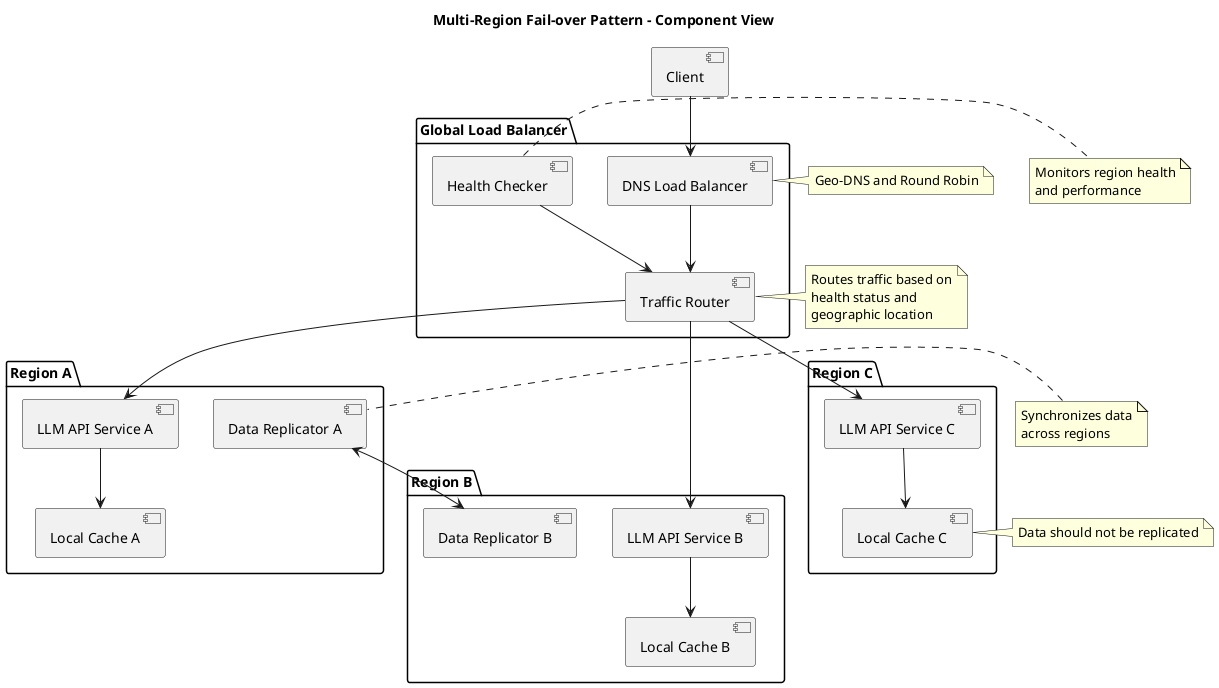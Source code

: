 @startuml Multi-Region Fail-over Pattern

skinparam componentStyle uml2
skinparam backgroundColor white
skinparam handwritten false

title Multi-Region Fail-over Pattern - Component View

package "Global Load Balancer" {
    [DNS Load Balancer] as DNS
    [Health Checker] as Health
    [Traffic Router] as Router
}

package "Region A" {
    [LLM API Service A] as LLMA
    [Local Cache A] as CacheA
    [Data Replicator A] as ReplicatorA
}

package "Region B" {
    [LLM API Service B] as LLMB
    [Local Cache B] as CacheB
    [Data Replicator B] as ReplicatorB
}

package "Region C" {
    [LLM API Service C] as LLMC
    [Local Cache C] as CacheC
}

[Client] --> DNS
DNS --> Router
Health --> Router
Router --> LLMA
Router --> LLMB
Router --> LLMC

LLMA --> CacheA
LLMB --> CacheB
LLMC --> CacheC

ReplicatorA <--> ReplicatorB

note right of DNS
  Geo-DNS and Round Robin
end note

note right of Health
  Monitors region health
  and performance
end note

note right of Router
  Routes traffic based on
  health status and
  geographic location
end note

note left of ReplicatorA
  Synchronizes data
  across regions
end note

note right of CacheC
  Data should not be replicated
end note

@enduml 